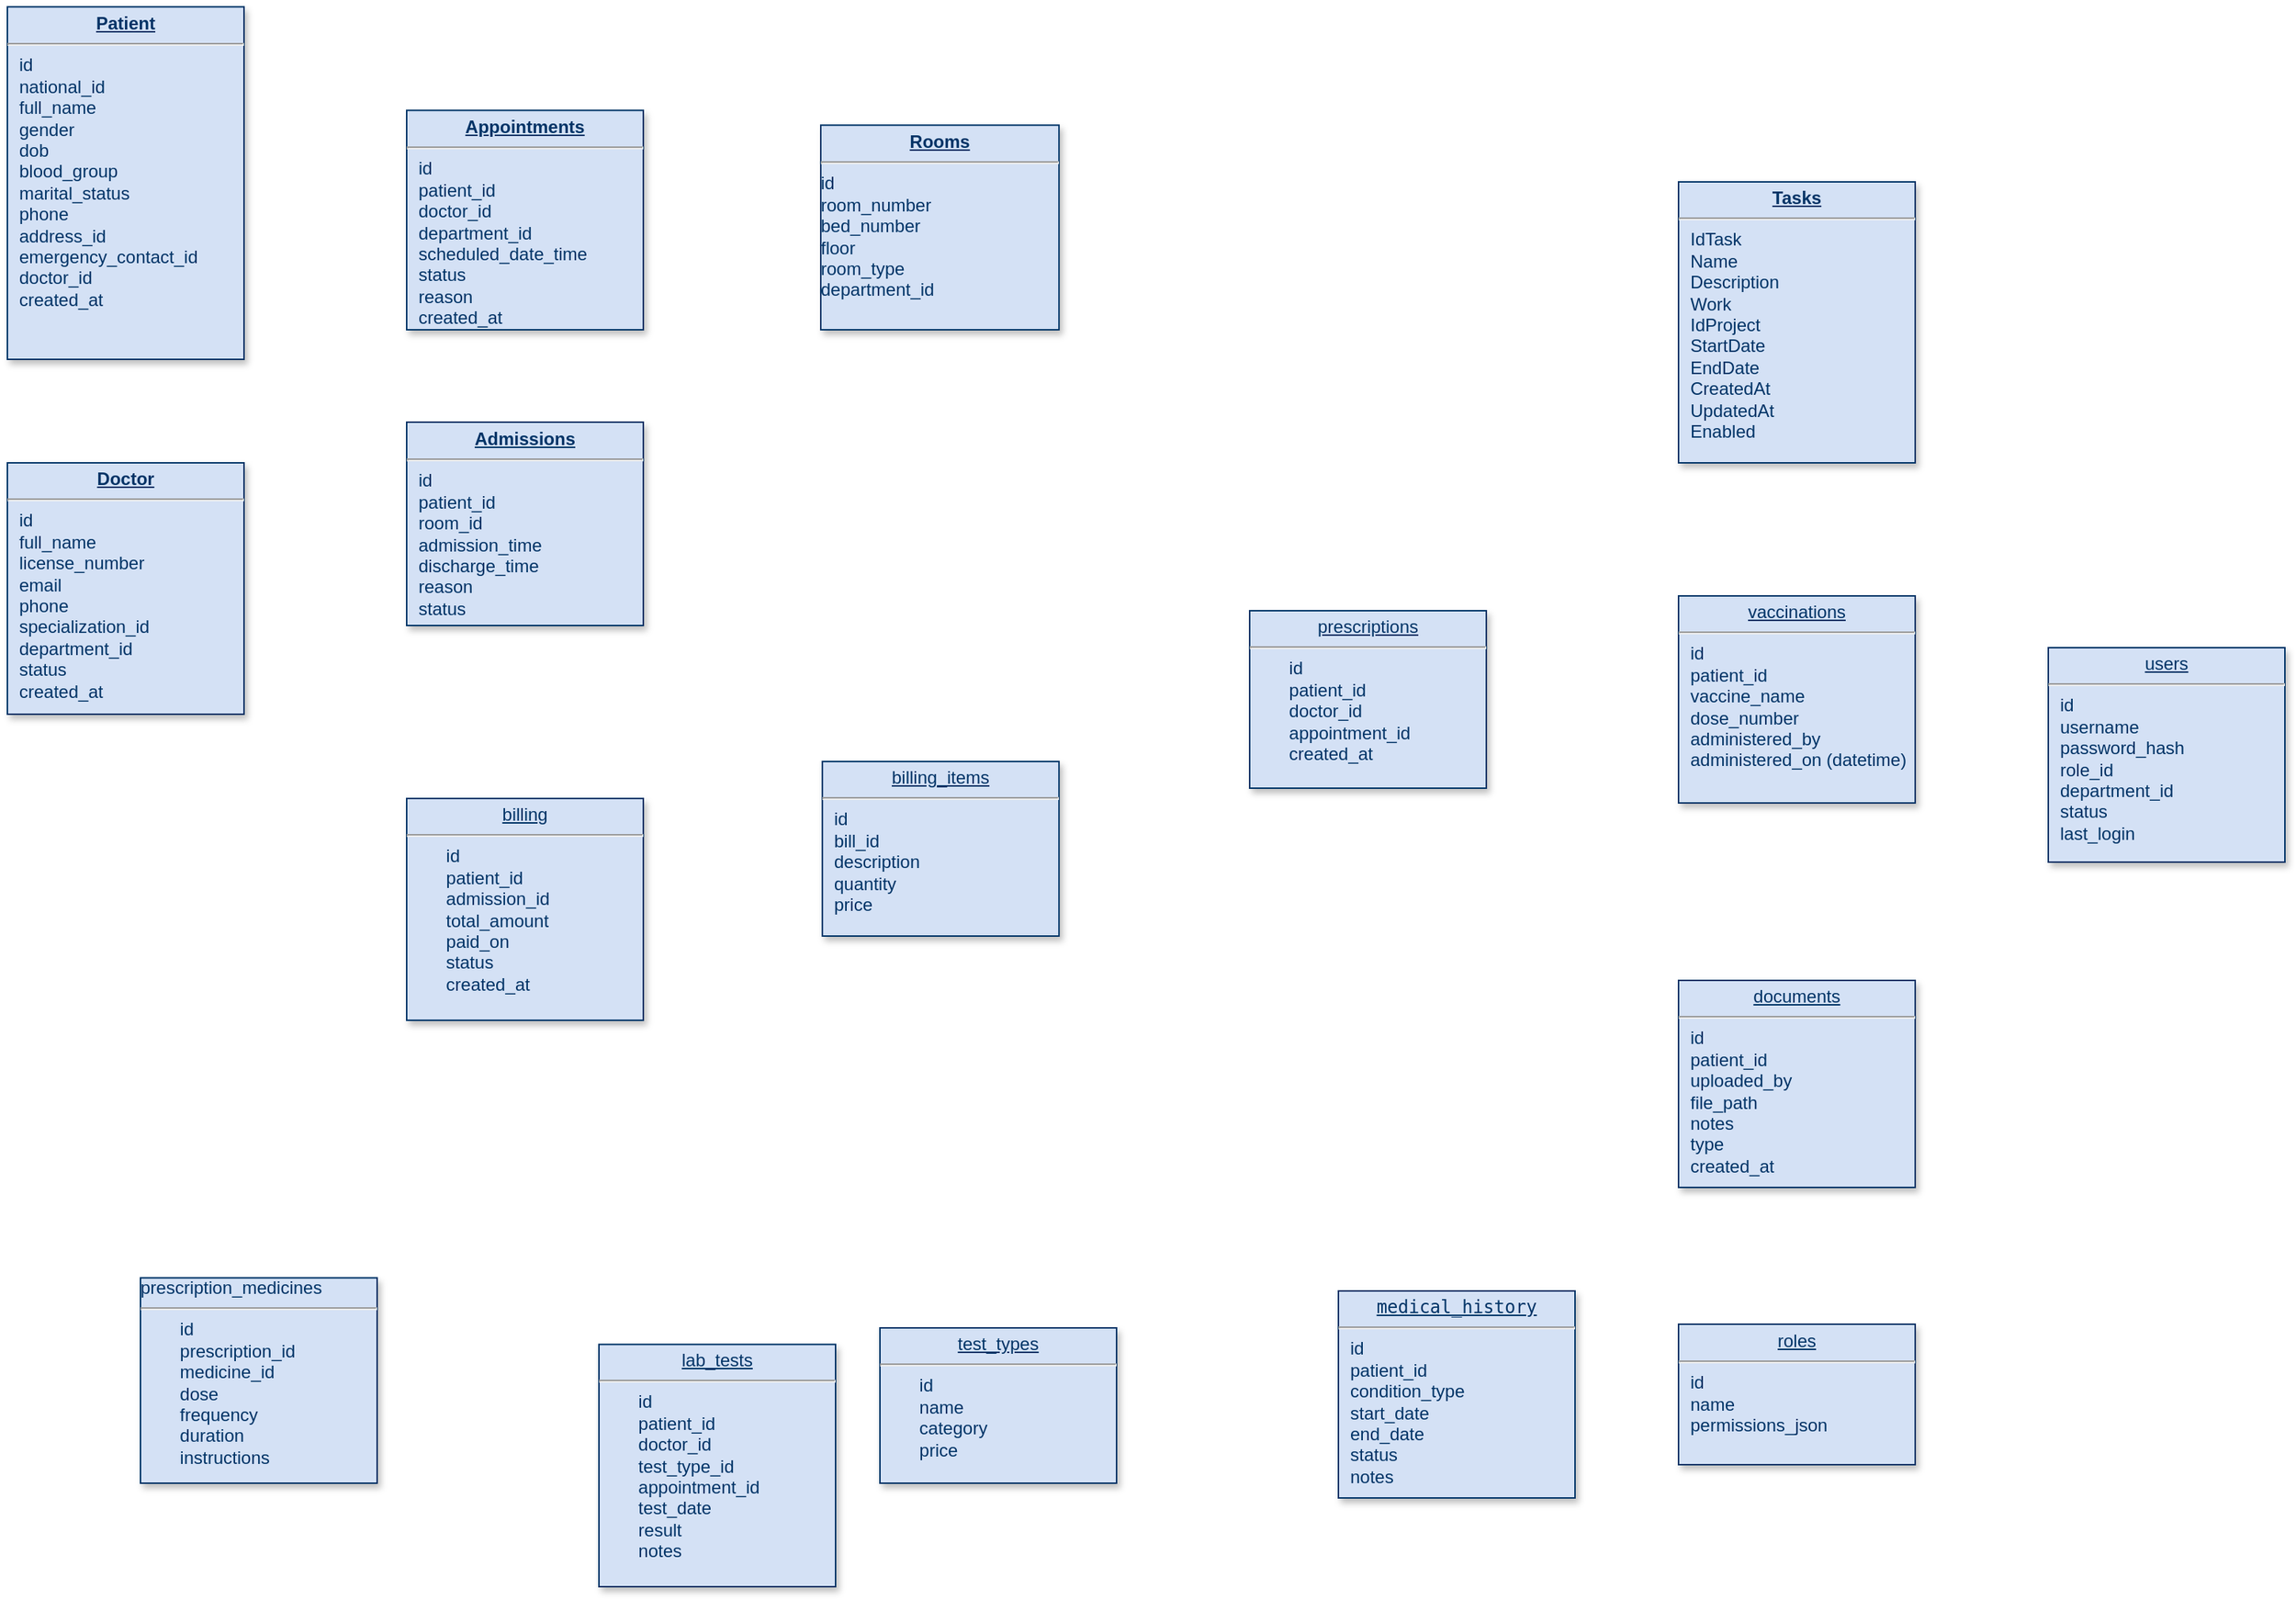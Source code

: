 <mxfile version="27.2.0">
  <diagram name="Page-1" id="efa7a0a1-bf9b-a30e-e6df-94a7791c09e9">
    <mxGraphModel dx="1506" dy="755" grid="1" gridSize="10" guides="1" tooltips="1" connect="1" arrows="1" fold="1" page="1" pageScale="1" pageWidth="826" pageHeight="1169" background="none" math="0" shadow="0">
      <root>
        <mxCell id="0" />
        <mxCell id="1" parent="0" />
        <mxCell id="19" value="&lt;p style=&quot;margin: 4px 0px 0px; text-align: center; text-decoration: underline;&quot;&gt;&lt;strong&gt;Appointments&lt;br&gt;&lt;/strong&gt;&lt;/p&gt;&lt;hr&gt;&lt;p style=&quot;margin: 0px; margin-left: 8px;&quot;&gt;id&lt;/p&gt;&lt;p style=&quot;margin: 0px; margin-left: 8px;&quot;&gt;patient_id&lt;/p&gt;&lt;p style=&quot;margin: 0px; margin-left: 8px;&quot;&gt;doctor_id&lt;/p&gt;&lt;p style=&quot;margin: 0px; margin-left: 8px;&quot;&gt;department_id&lt;/p&gt;&lt;p style=&quot;margin: 0px; margin-left: 8px;&quot;&gt;scheduled_date_time&lt;/p&gt;&lt;p style=&quot;margin: 0px; margin-left: 8px;&quot;&gt;status&lt;/p&gt;&lt;p style=&quot;margin: 0px; margin-left: 8px;&quot;&gt;reason&lt;/p&gt;&lt;p style=&quot;margin: 0px; margin-left: 8px;&quot;&gt;created_at&lt;br&gt;&lt;/p&gt;" style="verticalAlign=top;align=left;overflow=fill;fontSize=12;fontFamily=Helvetica;html=1;strokeColor=#003366;shadow=1;fillColor=#D4E1F5;fontColor=#003366" parent="1" vertex="1">
          <mxGeometry x="310" y="91.64" width="160" height="148.36" as="geometry" />
        </mxCell>
        <mxCell id="20" value="&lt;p style=&quot;margin: 4px 0px 0px; text-align: center; text-decoration: underline;&quot;&gt;&lt;strong&gt;Admissions&lt;br&gt;&lt;/strong&gt;&lt;/p&gt;&lt;hr&gt;&lt;p style=&quot;margin: 0px; margin-left: 8px;&quot;&gt;id&lt;/p&gt;&lt;p style=&quot;margin: 0px; margin-left: 8px;&quot;&gt;patient_id&lt;/p&gt;&lt;p style=&quot;margin: 0px; margin-left: 8px;&quot;&gt;room_id&lt;/p&gt;&lt;p style=&quot;margin: 0px; margin-left: 8px;&quot;&gt;admission_time&lt;/p&gt;&lt;p style=&quot;margin: 0px; margin-left: 8px;&quot;&gt;discharge_time&lt;/p&gt;&lt;p style=&quot;margin: 0px; margin-left: 8px;&quot;&gt;reason&lt;/p&gt;&lt;p style=&quot;margin: 0px; margin-left: 8px;&quot;&gt;status&lt;br&gt;&lt;/p&gt;" style="verticalAlign=top;align=left;overflow=fill;fontSize=12;fontFamily=Helvetica;html=1;strokeColor=#003366;shadow=1;fillColor=#D4E1F5;fontColor=#003366" parent="1" vertex="1">
          <mxGeometry x="310" y="302.5" width="160" height="137.5" as="geometry" />
        </mxCell>
        <mxCell id="21" value="&lt;p style=&quot;margin: 4px 0px 0px; text-align: center; text-decoration: underline;&quot;&gt;&lt;strong&gt;Doctor&lt;br&gt;&lt;/strong&gt;&lt;/p&gt;&lt;hr&gt;&lt;p style=&quot;margin: 0px; margin-left: 8px;&quot;&gt;id&lt;/p&gt;&lt;p style=&quot;margin: 0px; margin-left: 8px;&quot;&gt;full_name&lt;/p&gt;&lt;p style=&quot;margin: 0px; margin-left: 8px;&quot;&gt;license_number&lt;/p&gt;&lt;p style=&quot;margin: 0px; margin-left: 8px;&quot;&gt;email&lt;/p&gt;&lt;p style=&quot;margin: 0px; margin-left: 8px;&quot;&gt;phone&lt;/p&gt;&lt;p style=&quot;margin: 0px; margin-left: 8px;&quot;&gt;specialization_id&lt;/p&gt;&lt;p style=&quot;margin: 0px; margin-left: 8px;&quot;&gt;department_id&lt;/p&gt;&lt;p style=&quot;margin: 0px; margin-left: 8px;&quot;&gt;status&lt;/p&gt;&lt;p style=&quot;margin: 0px; margin-left: 8px;&quot;&gt;created_at&lt;br&gt;&lt;/p&gt;" style="verticalAlign=top;align=left;overflow=fill;fontSize=12;fontFamily=Helvetica;html=1;strokeColor=#003366;shadow=1;fillColor=#D4E1F5;fontColor=#003366" parent="1" vertex="1">
          <mxGeometry x="40" y="330" width="160" height="170" as="geometry" />
        </mxCell>
        <mxCell id="22" value="&lt;p style=&quot;margin: 4px 0px 0px; text-align: center; text-decoration: underline;&quot;&gt;prescriptions&lt;/p&gt;&lt;hr&gt;&lt;div&gt;&lt;span style=&quot;white-space: pre;&quot;&gt;&#x9;&lt;/span&gt;id&lt;/div&gt;&lt;div&gt;&lt;span style=&quot;white-space: pre;&quot;&gt;&#x9;&lt;/span&gt;patient_id&lt;/div&gt;&lt;div&gt;&lt;span style=&quot;white-space: pre;&quot;&gt;&#x9;&lt;/span&gt;doctor_id&lt;/div&gt;&lt;div&gt;&lt;span style=&quot;white-space: pre;&quot;&gt;&#x9;&lt;/span&gt;appointment_id&lt;/div&gt;&lt;div&gt;&lt;span style=&quot;white-space: pre;&quot;&gt;&#x9;&lt;/span&gt;created_at&lt;/div&gt;" style="verticalAlign=top;align=left;overflow=fill;fontSize=12;fontFamily=Helvetica;html=1;strokeColor=#003366;shadow=1;fillColor=#D4E1F5;fontColor=#003366" parent="1" vertex="1">
          <mxGeometry x="880" y="430" width="160" height="120" as="geometry" />
        </mxCell>
        <mxCell id="23" value="&lt;p style=&quot;margin: 4px 0px 0px; text-align: center; text-decoration: underline;&quot;&gt;&lt;strong&gt;Rooms&lt;/strong&gt;&lt;/p&gt;&lt;hr&gt;&lt;div&gt;id&lt;/div&gt;&lt;div&gt;room_number&lt;/div&gt;&lt;div&gt;bed_number&lt;/div&gt;&lt;div&gt;floor&lt;/div&gt;&lt;div&gt;room_type&lt;/div&gt;&lt;div&gt;department_id&lt;br&gt;&lt;/div&gt;" style="verticalAlign=top;align=left;overflow=fill;fontSize=12;fontFamily=Helvetica;html=1;strokeColor=#003366;shadow=1;fillColor=#D4E1F5;fontColor=#003366" parent="1" vertex="1">
          <mxGeometry x="590" y="101.64" width="161.08" height="138.36" as="geometry" />
        </mxCell>
        <mxCell id="24" value="&lt;p style=&quot;margin: 4px 0px 0px; text-align: center; text-decoration: underline;&quot;&gt;billing&lt;/p&gt;&lt;hr&gt;&lt;div&gt;&lt;span style=&quot;white-space: pre;&quot;&gt;&#x9;&lt;/span&gt;id&lt;/div&gt;&lt;div&gt;&lt;span style=&quot;white-space: pre;&quot;&gt;&#x9;&lt;/span&gt;patient_id&lt;/div&gt;&lt;div&gt;&lt;span style=&quot;white-space: pre;&quot;&gt;&#x9;&lt;/span&gt;admission_id&lt;/div&gt;&lt;div&gt;&lt;span style=&quot;white-space: pre;&quot;&gt;&#x9;&lt;/span&gt;total_amount&lt;/div&gt;&lt;div&gt;&lt;span style=&quot;white-space: pre;&quot;&gt;&#x9;&lt;/span&gt;paid_on&lt;/div&gt;&lt;div&gt;&lt;span style=&quot;white-space: pre;&quot;&gt;&#x9;&lt;/span&gt;status&lt;/div&gt;&lt;div&gt;&lt;span style=&quot;white-space: pre;&quot;&gt;&#x9;&lt;/span&gt;created_at&lt;/div&gt;" style="verticalAlign=top;align=left;overflow=fill;fontSize=12;fontFamily=Helvetica;html=1;strokeColor=#003366;shadow=1;fillColor=#D4E1F5;fontColor=#003366" parent="1" vertex="1">
          <mxGeometry x="310.0" y="556.96" width="160" height="150" as="geometry" />
        </mxCell>
        <mxCell id="25" value="&lt;p style=&quot;margin: 4px 0px 0px; text-align: center; text-decoration: underline;&quot;&gt;&lt;strong&gt;Patient&lt;br&gt;&lt;/strong&gt;&lt;/p&gt;&lt;hr&gt;&lt;p style=&quot;margin: 0px; margin-left: 8px;&quot;&gt;id&lt;span style=&quot;white-space: pre;&quot;&gt;&#x9;&lt;/span&gt;&lt;br&gt;&lt;/p&gt;&lt;p style=&quot;margin: 0px; margin-left: 8px;&quot;&gt;national_id&lt;br&gt;&lt;/p&gt;&lt;p style=&quot;margin: 0px; margin-left: 8px;&quot;&gt;full_name&lt;br&gt;&lt;/p&gt;&lt;p style=&quot;margin: 0px; margin-left: 8px;&quot;&gt;gender&lt;br&gt;&lt;/p&gt;&lt;p style=&quot;margin: 0px; margin-left: 8px;&quot;&gt;dob&lt;br&gt;&lt;/p&gt;&lt;p style=&quot;margin: 0px; margin-left: 8px;&quot;&gt;blood_group&lt;br&gt;&lt;/p&gt;&lt;p style=&quot;margin: 0px; margin-left: 8px;&quot;&gt;marital_status&lt;br&gt;&lt;/p&gt;&lt;p style=&quot;margin: 0px; margin-left: 8px;&quot;&gt;phone&lt;/p&gt;&lt;p style=&quot;margin: 0px; margin-left: 8px;&quot;&gt;address_id&lt;/p&gt;&lt;p style=&quot;margin: 0px; margin-left: 8px;&quot;&gt;emergency_contact_id&lt;/p&gt;&lt;p style=&quot;margin: 0px; margin-left: 8px;&quot;&gt;doctor_id&lt;/p&gt;&lt;p style=&quot;margin: 0px; margin-left: 8px;&quot;&gt;created_at&lt;br&gt;&lt;/p&gt;" style="verticalAlign=top;align=left;overflow=fill;fontSize=12;fontFamily=Helvetica;html=1;strokeColor=#003366;shadow=1;fillColor=#D4E1F5;fontColor=#003366" parent="1" vertex="1">
          <mxGeometry x="40" y="21.64" width="160" height="238.36" as="geometry" />
        </mxCell>
        <mxCell id="26" value="&lt;p style=&quot;margin: 4px 0px 0px; text-align: center; text-decoration: underline;&quot;&gt;documents&lt;/p&gt;&lt;hr&gt;&lt;p style=&quot;margin: 0px; margin-left: 8px;&quot;&gt;id&lt;/p&gt;&lt;p style=&quot;margin: 0px; margin-left: 8px;&quot;&gt;patient_id&lt;/p&gt;&lt;p style=&quot;margin: 0px; margin-left: 8px;&quot;&gt;uploaded_by&lt;/p&gt;&lt;p style=&quot;margin: 0px; margin-left: 8px;&quot;&gt;file_path&lt;br&gt;notes&lt;/p&gt;&lt;p style=&quot;margin: 0px; margin-left: 8px;&quot;&gt;type&lt;/p&gt;&lt;p style=&quot;margin: 0px; margin-left: 8px;&quot;&gt;created_at&lt;/p&gt;" style="verticalAlign=top;align=left;overflow=fill;fontSize=12;fontFamily=Helvetica;html=1;strokeColor=#003366;shadow=1;fillColor=#D4E1F5;fontColor=#003366" parent="1" vertex="1">
          <mxGeometry x="1170" y="680" width="160" height="140" as="geometry" />
        </mxCell>
        <mxCell id="27" value="&lt;p style=&quot;margin: 4px 0px 0px; text-align: center; text-decoration: underline;&quot;&gt;vaccinations&lt;/p&gt;&lt;hr&gt;&lt;p style=&quot;margin: 0px; margin-left: 8px;&quot;&gt;id&lt;/p&gt;&lt;p style=&quot;margin: 0px; margin-left: 8px;&quot;&gt;patient_id&lt;/p&gt;&lt;p style=&quot;margin: 0px; margin-left: 8px;&quot;&gt;vaccine_name&lt;/p&gt;&lt;p style=&quot;margin: 0px; margin-left: 8px;&quot;&gt;dose_number&lt;/p&gt;&lt;p style=&quot;margin: 0px; margin-left: 8px;&quot;&gt;administered_by&lt;/p&gt;&lt;p style=&quot;margin: 0px; margin-left: 8px;&quot;&gt;administered_on (datetime)&lt;br&gt;&lt;/p&gt;" style="verticalAlign=top;align=left;overflow=fill;fontSize=12;fontFamily=Helvetica;html=1;strokeColor=#003366;shadow=1;fillColor=#D4E1F5;fontColor=#003366" parent="1" vertex="1">
          <mxGeometry x="1170" y="420" width="160" height="140" as="geometry" />
        </mxCell>
        <mxCell id="28" value="prescription_medicines&lt;hr&gt;&lt;div&gt;&lt;span style=&quot;white-space: pre;&quot;&gt;&#x9;&lt;/span&gt;id&lt;/div&gt;&lt;div&gt;&lt;span style=&quot;white-space: pre;&quot;&gt;&#x9;&lt;/span&gt;prescription_id&lt;/div&gt;&lt;div&gt;&lt;span style=&quot;white-space: pre;&quot;&gt;&#x9;&lt;/span&gt;medicine_id&lt;/div&gt;&lt;div&gt;&lt;span style=&quot;white-space: pre;&quot;&gt;&#x9;&lt;/span&gt;dose&lt;/div&gt;&lt;div&gt;&lt;span style=&quot;white-space: pre;&quot;&gt;&#x9;&lt;/span&gt;frequency&lt;/div&gt;&lt;div&gt;&lt;span style=&quot;white-space: pre;&quot;&gt;&#x9;&lt;/span&gt;duration&lt;/div&gt;&lt;div&gt;&lt;span style=&quot;white-space: pre;&quot;&gt;&#x9;&lt;/span&gt;instructions&lt;/div&gt;" style="verticalAlign=top;align=left;overflow=fill;fontSize=12;fontFamily=Helvetica;html=1;strokeColor=#003366;shadow=1;fillColor=#D4E1F5;fontColor=#003366" parent="1" vertex="1">
          <mxGeometry x="130" y="881.16" width="160" height="138.84" as="geometry" />
        </mxCell>
        <mxCell id="29" value="&lt;p style=&quot;margin: 4px 0px 0px; text-align: center; text-decoration: underline;&quot;&gt;billing_items&lt;/p&gt;&lt;hr&gt;&lt;p style=&quot;margin: 0px; margin-left: 8px;&quot;&gt;id&lt;/p&gt;&lt;p style=&quot;margin: 0px; margin-left: 8px;&quot;&gt;bill_id&lt;/p&gt;&lt;p style=&quot;margin: 0px; margin-left: 8px;&quot;&gt;description&lt;/p&gt;&lt;p style=&quot;margin: 0px; margin-left: 8px;&quot;&gt;quantity&lt;/p&gt;&lt;p style=&quot;margin: 0px; margin-left: 8px;&quot;&gt;price&lt;/p&gt;" style="verticalAlign=top;align=left;overflow=fill;fontSize=12;fontFamily=Helvetica;html=1;strokeColor=#003366;shadow=1;fillColor=#D4E1F5;fontColor=#003366" parent="1" vertex="1">
          <mxGeometry x="591.08" y="531.96" width="160" height="118.04" as="geometry" />
        </mxCell>
        <mxCell id="30" value="&lt;p style=&quot;margin: 4px 0px 0px; text-align: center; text-decoration: underline;&quot;&gt;users&lt;/p&gt;&lt;hr&gt;&lt;p style=&quot;margin: 0px; margin-left: 8px;&quot;&gt;id&lt;/p&gt;&lt;p style=&quot;margin: 0px; margin-left: 8px;&quot;&gt;username&lt;/p&gt;&lt;p style=&quot;margin: 0px; margin-left: 8px;&quot;&gt;password_hash&lt;/p&gt;&lt;p style=&quot;margin: 0px; margin-left: 8px;&quot;&gt;role_id&lt;/p&gt;&lt;p style=&quot;margin: 0px; margin-left: 8px;&quot;&gt;department_id&lt;/p&gt;&lt;p style=&quot;margin: 0px; margin-left: 8px;&quot;&gt;status&lt;/p&gt;&lt;p style=&quot;margin: 0px; margin-left: 8px;&quot;&gt;last_login&lt;/p&gt;" style="verticalAlign=top;align=left;overflow=fill;fontSize=12;fontFamily=Helvetica;html=1;strokeColor=#003366;shadow=1;fillColor=#D4E1F5;fontColor=#003366" parent="1" vertex="1">
          <mxGeometry x="1420" y="455" width="160" height="145" as="geometry" />
        </mxCell>
        <mxCell id="31" value="&lt;p style=&quot;margin: 4px 0px 0px; text-align: center; text-decoration: underline;&quot;&gt;roles&lt;/p&gt;&lt;hr&gt;&lt;p style=&quot;margin: 0px; margin-left: 8px;&quot;&gt;id&lt;/p&gt;&lt;p style=&quot;margin: 0px; margin-left: 8px;&quot;&gt;name&lt;/p&gt;&lt;p style=&quot;margin: 0px; margin-left: 8px;&quot;&gt;permissions_json&lt;/p&gt;" style="verticalAlign=top;align=left;overflow=fill;fontSize=12;fontFamily=Helvetica;html=1;strokeColor=#003366;shadow=1;fillColor=#D4E1F5;fontColor=#003366" parent="1" vertex="1">
          <mxGeometry x="1170" y="912.5" width="160" height="95" as="geometry" />
        </mxCell>
        <mxCell id="32" value="&lt;p style=&quot;margin: 4px 0px 0px; text-align: center; text-decoration: underline;&quot;&gt;&lt;code data-end=&quot;4613&quot; data-start=&quot;4596&quot;&gt;medical_history&lt;/code&gt;&lt;/p&gt;&lt;hr&gt;&lt;p style=&quot;margin: 0px; margin-left: 8px;&quot;&gt;id&lt;/p&gt;&lt;p style=&quot;margin: 0px; margin-left: 8px;&quot;&gt;patient_id&lt;/p&gt;&lt;p style=&quot;margin: 0px; margin-left: 8px;&quot;&gt;condition_type&lt;/p&gt;&lt;p style=&quot;margin: 0px; margin-left: 8px;&quot;&gt;start_date&lt;/p&gt;&lt;p style=&quot;margin: 0px; margin-left: 8px;&quot;&gt;end_date&lt;/p&gt;&lt;p style=&quot;margin: 0px; margin-left: 8px;&quot;&gt;status&lt;/p&gt;&lt;p style=&quot;margin: 0px; margin-left: 8px;&quot;&gt;notes&lt;br&gt;&lt;/p&gt;" style="verticalAlign=top;align=left;overflow=fill;fontSize=12;fontFamily=Helvetica;html=1;strokeColor=#003366;shadow=1;fillColor=#D4E1F5;fontColor=#003366" parent="1" vertex="1">
          <mxGeometry x="940.0" y="890.0" width="160" height="140" as="geometry" />
        </mxCell>
        <mxCell id="33" value="&lt;p style=&quot;margin: 4px 0px 0px; text-align: center; text-decoration: underline;&quot;&gt;test_types&lt;/p&gt;&lt;hr&gt;&lt;div&gt;&lt;span style=&quot;white-space: pre;&quot;&gt;&#x9;&lt;/span&gt;id&lt;/div&gt;&lt;div&gt;&lt;span style=&quot;white-space: pre;&quot;&gt;&#x9;&lt;/span&gt;name&lt;/div&gt;&lt;div&gt;&lt;span style=&quot;white-space: pre;&quot;&gt;&#x9;&lt;/span&gt;category&lt;/div&gt;&lt;div&gt;&lt;span style=&quot;white-space: pre;&quot;&gt;&#x9;price&lt;/span&gt;&lt;br&gt;&lt;/div&gt;" style="verticalAlign=top;align=left;overflow=fill;fontSize=12;fontFamily=Helvetica;html=1;strokeColor=#003366;shadow=1;fillColor=#D4E1F5;fontColor=#003366" parent="1" vertex="1">
          <mxGeometry x="630" y="915" width="160" height="105" as="geometry" />
        </mxCell>
        <mxCell id="34" value="&lt;p style=&quot;margin: 4px 0px 0px; text-align: center; text-decoration: underline;&quot;&gt;lab_tests&lt;/p&gt;&lt;hr&gt;&lt;div&gt;&lt;span style=&quot;white-space: pre;&quot;&gt;&#x9;&lt;/span&gt;id&lt;/div&gt;&lt;div&gt;&lt;span style=&quot;white-space: pre;&quot;&gt;&#x9;&lt;/span&gt;patient_id&lt;/div&gt;&lt;div&gt;&lt;span style=&quot;white-space: pre;&quot;&gt;&#x9;&lt;/span&gt;doctor_id&lt;/div&gt;&lt;div&gt;&lt;span style=&quot;white-space: pre;&quot;&gt;&#x9;&lt;/span&gt;test_type_id&lt;/div&gt;&lt;div&gt;&lt;span style=&quot;white-space: pre;&quot;&gt;&#x9;&lt;/span&gt;appointment_id&lt;/div&gt;&lt;div&gt;&lt;span style=&quot;white-space: pre;&quot;&gt;&#x9;&lt;/span&gt;test_date&lt;/div&gt;&lt;div&gt;&lt;span style=&quot;white-space: pre;&quot;&gt;&#x9;&lt;/span&gt;result&lt;/div&gt;&lt;div&gt;&lt;span style=&quot;white-space: pre;&quot;&gt;&#x9;&lt;/span&gt;notes&lt;/div&gt;" style="verticalAlign=top;align=left;overflow=fill;fontSize=12;fontFamily=Helvetica;html=1;strokeColor=#003366;shadow=1;fillColor=#D4E1F5;fontColor=#003366" parent="1" vertex="1">
          <mxGeometry x="440" y="926.16" width="160" height="163.84" as="geometry" />
        </mxCell>
        <mxCell id="35" value="&lt;p style=&quot;margin: 0px; margin-top: 4px; text-align: center; text-decoration: underline;&quot;&gt;&lt;strong&gt;Tasks&lt;/strong&gt;&lt;/p&gt;&lt;hr /&gt;&lt;p style=&quot;margin: 0px; margin-left: 8px;&quot;&gt;IdTask&lt;/p&gt;&lt;p style=&quot;margin: 0px; margin-left: 8px;&quot;&gt;Name&lt;/p&gt;&lt;p style=&quot;margin: 0px; margin-left: 8px;&quot;&gt;Description&lt;/p&gt;&lt;p style=&quot;margin: 0px; margin-left: 8px;&quot;&gt;Work&lt;/p&gt;&lt;p style=&quot;margin: 0px; margin-left: 8px;&quot;&gt;IdProject&lt;/p&gt;&lt;p style=&quot;margin: 0px; margin-left: 8px;&quot;&gt;StartDate&lt;/p&gt;&lt;p style=&quot;margin: 0px; margin-left: 8px;&quot;&gt;EndDate&lt;/p&gt;&lt;p style=&quot;margin: 0px; margin-left: 8px;&quot;&gt;CreatedAt&lt;/p&gt;&lt;p style=&quot;margin: 0px; margin-left: 8px;&quot;&gt;UpdatedAt&lt;/p&gt;&lt;p style=&quot;margin: 0px; margin-left: 8px;&quot;&gt;Enabled&lt;/p&gt;" style="verticalAlign=top;align=left;overflow=fill;fontSize=12;fontFamily=Helvetica;html=1;strokeColor=#003366;shadow=1;fillColor=#D4E1F5;fontColor=#003366" parent="1" vertex="1">
          <mxGeometry x="1170" y="140.0" width="160" height="190" as="geometry" />
        </mxCell>
      </root>
    </mxGraphModel>
  </diagram>
</mxfile>

